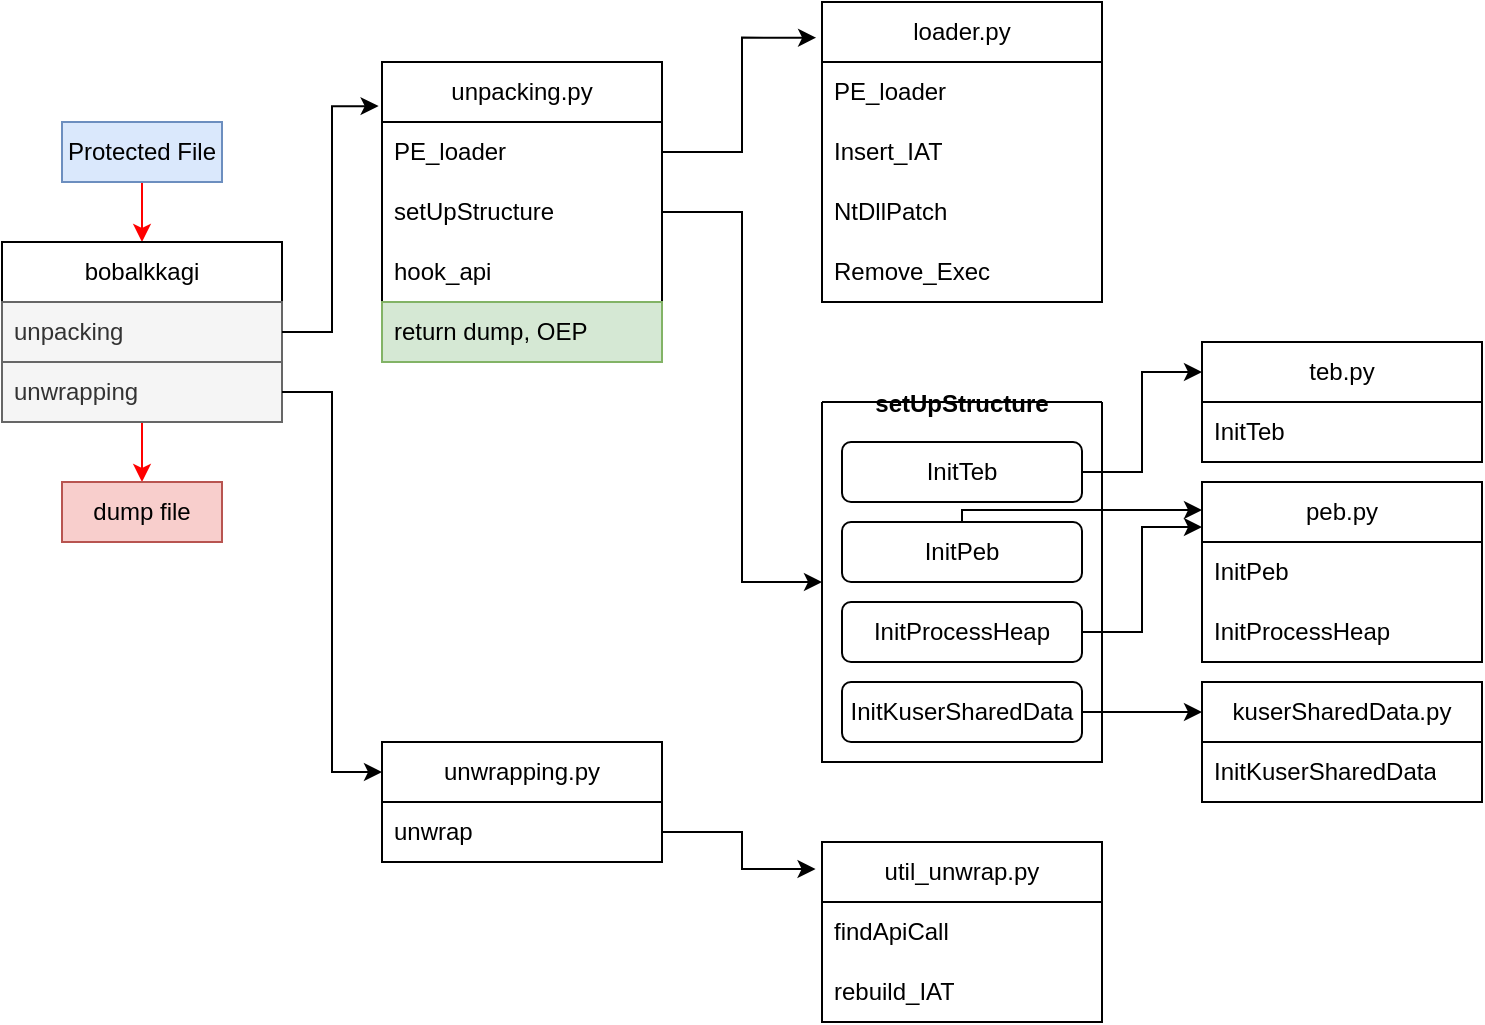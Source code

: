 <mxfile version="20.6.2" type="github">
  <diagram id="_suayj8l5mrwuvONxj8S" name="페이지-1">
    <mxGraphModel dx="1221" dy="566" grid="1" gridSize="10" guides="1" tooltips="1" connect="1" arrows="1" fold="1" page="1" pageScale="1" pageWidth="827" pageHeight="1169" math="0" shadow="0">
      <root>
        <mxCell id="0" />
        <mxCell id="1" parent="0" />
        <mxCell id="VxMhAQQ1G3gWdsac0ksz-92" style="edgeStyle=orthogonalEdgeStyle;rounded=0;orthogonalLoop=1;jettySize=auto;html=1;entryX=0.5;entryY=0;entryDx=0;entryDy=0;strokeColor=#FF0000;" edge="1" parent="1" source="VxMhAQQ1G3gWdsac0ksz-1" target="VxMhAQQ1G3gWdsac0ksz-2">
          <mxGeometry relative="1" as="geometry" />
        </mxCell>
        <mxCell id="VxMhAQQ1G3gWdsac0ksz-1" value="Protected File" style="rounded=0;whiteSpace=wrap;html=1;fillColor=#dae8fc;strokeColor=#6c8ebf;" vertex="1" parent="1">
          <mxGeometry x="120" y="80" width="80" height="30" as="geometry" />
        </mxCell>
        <mxCell id="VxMhAQQ1G3gWdsac0ksz-96" style="edgeStyle=orthogonalEdgeStyle;rounded=0;orthogonalLoop=1;jettySize=auto;html=1;strokeColor=#FF0000;" edge="1" parent="1" source="VxMhAQQ1G3gWdsac0ksz-2" target="VxMhAQQ1G3gWdsac0ksz-93">
          <mxGeometry relative="1" as="geometry" />
        </mxCell>
        <mxCell id="VxMhAQQ1G3gWdsac0ksz-2" value="bobalkkagi" style="swimlane;fontStyle=0;childLayout=stackLayout;horizontal=1;startSize=30;horizontalStack=0;resizeParent=1;resizeParentMax=0;resizeLast=0;collapsible=1;marginBottom=0;whiteSpace=wrap;html=1;" vertex="1" parent="1">
          <mxGeometry x="90" y="140" width="140" height="90" as="geometry" />
        </mxCell>
        <mxCell id="VxMhAQQ1G3gWdsac0ksz-3" value="unpacking" style="text;strokeColor=#666666;fillColor=#f5f5f5;align=left;verticalAlign=middle;spacingLeft=4;spacingRight=4;overflow=hidden;points=[[0,0.5],[1,0.5]];portConstraint=eastwest;rotatable=0;whiteSpace=wrap;html=1;fontColor=#333333;" vertex="1" parent="VxMhAQQ1G3gWdsac0ksz-2">
          <mxGeometry y="30" width="140" height="30" as="geometry" />
        </mxCell>
        <mxCell id="VxMhAQQ1G3gWdsac0ksz-4" value="unwrapping" style="text;strokeColor=#666666;fillColor=#f5f5f5;align=left;verticalAlign=middle;spacingLeft=4;spacingRight=4;overflow=hidden;points=[[0,0.5],[1,0.5]];portConstraint=eastwest;rotatable=0;whiteSpace=wrap;html=1;fontColor=#333333;" vertex="1" parent="VxMhAQQ1G3gWdsac0ksz-2">
          <mxGeometry y="60" width="140" height="30" as="geometry" />
        </mxCell>
        <mxCell id="VxMhAQQ1G3gWdsac0ksz-8" value="unpacking.py" style="swimlane;fontStyle=0;childLayout=stackLayout;horizontal=1;startSize=30;horizontalStack=0;resizeParent=1;resizeParentMax=0;resizeLast=0;collapsible=1;marginBottom=0;whiteSpace=wrap;html=1;" vertex="1" parent="1">
          <mxGeometry x="280" y="50" width="140" height="150" as="geometry" />
        </mxCell>
        <mxCell id="VxMhAQQ1G3gWdsac0ksz-9" value="PE_loader" style="text;strokeColor=none;fillColor=none;align=left;verticalAlign=middle;spacingLeft=4;spacingRight=4;overflow=hidden;points=[[0,0.5],[1,0.5]];portConstraint=eastwest;rotatable=0;whiteSpace=wrap;html=1;" vertex="1" parent="VxMhAQQ1G3gWdsac0ksz-8">
          <mxGeometry y="30" width="140" height="30" as="geometry" />
        </mxCell>
        <mxCell id="VxMhAQQ1G3gWdsac0ksz-10" value="setUpStructure" style="text;strokeColor=none;fillColor=none;align=left;verticalAlign=middle;spacingLeft=4;spacingRight=4;overflow=hidden;points=[[0,0.5],[1,0.5]];portConstraint=eastwest;rotatable=0;whiteSpace=wrap;html=1;" vertex="1" parent="VxMhAQQ1G3gWdsac0ksz-8">
          <mxGeometry y="60" width="140" height="30" as="geometry" />
        </mxCell>
        <mxCell id="VxMhAQQ1G3gWdsac0ksz-11" value="hook_api" style="text;strokeColor=none;fillColor=none;align=left;verticalAlign=middle;spacingLeft=4;spacingRight=4;overflow=hidden;points=[[0,0.5],[1,0.5]];portConstraint=eastwest;rotatable=0;whiteSpace=wrap;html=1;" vertex="1" parent="VxMhAQQ1G3gWdsac0ksz-8">
          <mxGeometry y="90" width="140" height="30" as="geometry" />
        </mxCell>
        <mxCell id="VxMhAQQ1G3gWdsac0ksz-76" value="return dump, OEP" style="text;strokeColor=#82b366;fillColor=#d5e8d4;align=left;verticalAlign=middle;spacingLeft=4;spacingRight=4;overflow=hidden;points=[[0,0.5],[1,0.5]];portConstraint=eastwest;rotatable=0;whiteSpace=wrap;html=1;" vertex="1" parent="VxMhAQQ1G3gWdsac0ksz-8">
          <mxGeometry y="120" width="140" height="30" as="geometry" />
        </mxCell>
        <mxCell id="VxMhAQQ1G3gWdsac0ksz-12" style="edgeStyle=orthogonalEdgeStyle;rounded=0;orthogonalLoop=1;jettySize=auto;html=1;entryX=-0.012;entryY=0.147;entryDx=0;entryDy=0;entryPerimeter=0;" edge="1" parent="1" source="VxMhAQQ1G3gWdsac0ksz-3" target="VxMhAQQ1G3gWdsac0ksz-8">
          <mxGeometry relative="1" as="geometry" />
        </mxCell>
        <mxCell id="VxMhAQQ1G3gWdsac0ksz-13" value="loader.py" style="swimlane;fontStyle=0;childLayout=stackLayout;horizontal=1;startSize=30;horizontalStack=0;resizeParent=1;resizeParentMax=0;resizeLast=0;collapsible=1;marginBottom=0;whiteSpace=wrap;html=1;" vertex="1" parent="1">
          <mxGeometry x="500" y="20" width="140" height="150" as="geometry" />
        </mxCell>
        <mxCell id="VxMhAQQ1G3gWdsac0ksz-14" value="PE_loader" style="text;strokeColor=none;fillColor=none;align=left;verticalAlign=middle;spacingLeft=4;spacingRight=4;overflow=hidden;points=[[0,0.5],[1,0.5]];portConstraint=eastwest;rotatable=0;whiteSpace=wrap;html=1;" vertex="1" parent="VxMhAQQ1G3gWdsac0ksz-13">
          <mxGeometry y="30" width="140" height="30" as="geometry" />
        </mxCell>
        <mxCell id="VxMhAQQ1G3gWdsac0ksz-15" value="Insert_IAT" style="text;strokeColor=none;fillColor=none;align=left;verticalAlign=middle;spacingLeft=4;spacingRight=4;overflow=hidden;points=[[0,0.5],[1,0.5]];portConstraint=eastwest;rotatable=0;whiteSpace=wrap;html=1;" vertex="1" parent="VxMhAQQ1G3gWdsac0ksz-13">
          <mxGeometry y="60" width="140" height="30" as="geometry" />
        </mxCell>
        <mxCell id="VxMhAQQ1G3gWdsac0ksz-16" value="NtDllPatch" style="text;strokeColor=none;fillColor=none;align=left;verticalAlign=middle;spacingLeft=4;spacingRight=4;overflow=hidden;points=[[0,0.5],[1,0.5]];portConstraint=eastwest;rotatable=0;whiteSpace=wrap;html=1;" vertex="1" parent="VxMhAQQ1G3gWdsac0ksz-13">
          <mxGeometry y="90" width="140" height="30" as="geometry" />
        </mxCell>
        <mxCell id="VxMhAQQ1G3gWdsac0ksz-29" value="Remove_Exec" style="text;strokeColor=none;fillColor=none;align=left;verticalAlign=middle;spacingLeft=4;spacingRight=4;overflow=hidden;points=[[0,0.5],[1,0.5]];portConstraint=eastwest;rotatable=0;whiteSpace=wrap;html=1;" vertex="1" parent="VxMhAQQ1G3gWdsac0ksz-13">
          <mxGeometry y="120" width="140" height="30" as="geometry" />
        </mxCell>
        <mxCell id="VxMhAQQ1G3gWdsac0ksz-19" style="edgeStyle=orthogonalEdgeStyle;rounded=0;orthogonalLoop=1;jettySize=auto;html=1;entryX=-0.021;entryY=0.119;entryDx=0;entryDy=0;entryPerimeter=0;" edge="1" parent="1" source="VxMhAQQ1G3gWdsac0ksz-9" target="VxMhAQQ1G3gWdsac0ksz-13">
          <mxGeometry relative="1" as="geometry" />
        </mxCell>
        <mxCell id="VxMhAQQ1G3gWdsac0ksz-44" value="setUpStructure" style="swimlane;startSize=0;" vertex="1" parent="1">
          <mxGeometry x="500" y="220" width="140" height="180" as="geometry">
            <mxRectangle x="560" y="210" width="50" height="40" as="alternateBounds" />
          </mxGeometry>
        </mxCell>
        <mxCell id="VxMhAQQ1G3gWdsac0ksz-46" value="InitTeb" style="rounded=1;whiteSpace=wrap;html=1;" vertex="1" parent="VxMhAQQ1G3gWdsac0ksz-44">
          <mxGeometry x="10" y="20" width="120" height="30" as="geometry" />
        </mxCell>
        <mxCell id="VxMhAQQ1G3gWdsac0ksz-47" value="InitPeb" style="rounded=1;whiteSpace=wrap;html=1;" vertex="1" parent="VxMhAQQ1G3gWdsac0ksz-44">
          <mxGeometry x="10" y="60" width="120" height="30" as="geometry" />
        </mxCell>
        <mxCell id="VxMhAQQ1G3gWdsac0ksz-48" value="InitProcessHeap" style="rounded=1;whiteSpace=wrap;html=1;" vertex="1" parent="VxMhAQQ1G3gWdsac0ksz-44">
          <mxGeometry x="10" y="100" width="120" height="30" as="geometry" />
        </mxCell>
        <mxCell id="VxMhAQQ1G3gWdsac0ksz-49" value="InitKuserSharedData" style="rounded=1;whiteSpace=wrap;html=1;" vertex="1" parent="VxMhAQQ1G3gWdsac0ksz-44">
          <mxGeometry x="10" y="140" width="120" height="30" as="geometry" />
        </mxCell>
        <mxCell id="VxMhAQQ1G3gWdsac0ksz-57" style="edgeStyle=orthogonalEdgeStyle;rounded=0;orthogonalLoop=1;jettySize=auto;html=1;entryX=0;entryY=0.5;entryDx=0;entryDy=0;" edge="1" parent="1" source="VxMhAQQ1G3gWdsac0ksz-10" target="VxMhAQQ1G3gWdsac0ksz-44">
          <mxGeometry relative="1" as="geometry" />
        </mxCell>
        <mxCell id="VxMhAQQ1G3gWdsac0ksz-58" value="teb.py" style="swimlane;fontStyle=0;childLayout=stackLayout;horizontal=1;startSize=30;horizontalStack=0;resizeParent=1;resizeParentMax=0;resizeLast=0;collapsible=1;marginBottom=0;whiteSpace=wrap;html=1;" vertex="1" parent="1">
          <mxGeometry x="690" y="190" width="140" height="60" as="geometry" />
        </mxCell>
        <mxCell id="VxMhAQQ1G3gWdsac0ksz-59" value="InitTeb" style="text;strokeColor=none;fillColor=none;align=left;verticalAlign=middle;spacingLeft=4;spacingRight=4;overflow=hidden;points=[[0,0.5],[1,0.5]];portConstraint=eastwest;rotatable=0;whiteSpace=wrap;html=1;" vertex="1" parent="VxMhAQQ1G3gWdsac0ksz-58">
          <mxGeometry y="30" width="140" height="30" as="geometry" />
        </mxCell>
        <mxCell id="VxMhAQQ1G3gWdsac0ksz-62" style="edgeStyle=orthogonalEdgeStyle;rounded=0;orthogonalLoop=1;jettySize=auto;html=1;entryX=0;entryY=0.25;entryDx=0;entryDy=0;" edge="1" parent="1" source="VxMhAQQ1G3gWdsac0ksz-46" target="VxMhAQQ1G3gWdsac0ksz-58">
          <mxGeometry relative="1" as="geometry" />
        </mxCell>
        <mxCell id="VxMhAQQ1G3gWdsac0ksz-63" value="peb.py" style="swimlane;fontStyle=0;childLayout=stackLayout;horizontal=1;startSize=30;horizontalStack=0;resizeParent=1;resizeParentMax=0;resizeLast=0;collapsible=1;marginBottom=0;whiteSpace=wrap;html=1;" vertex="1" parent="1">
          <mxGeometry x="690" y="260" width="140" height="90" as="geometry" />
        </mxCell>
        <mxCell id="VxMhAQQ1G3gWdsac0ksz-64" value="InitPeb" style="text;strokeColor=none;fillColor=none;align=left;verticalAlign=middle;spacingLeft=4;spacingRight=4;overflow=hidden;points=[[0,0.5],[1,0.5]];portConstraint=eastwest;rotatable=0;whiteSpace=wrap;html=1;" vertex="1" parent="VxMhAQQ1G3gWdsac0ksz-63">
          <mxGeometry y="30" width="140" height="30" as="geometry" />
        </mxCell>
        <mxCell id="VxMhAQQ1G3gWdsac0ksz-65" value="InitProcessHeap" style="text;strokeColor=none;fillColor=none;align=left;verticalAlign=middle;spacingLeft=4;spacingRight=4;overflow=hidden;points=[[0,0.5],[1,0.5]];portConstraint=eastwest;rotatable=0;whiteSpace=wrap;html=1;" vertex="1" parent="VxMhAQQ1G3gWdsac0ksz-63">
          <mxGeometry y="60" width="140" height="30" as="geometry" />
        </mxCell>
        <mxCell id="VxMhAQQ1G3gWdsac0ksz-68" style="edgeStyle=orthogonalEdgeStyle;rounded=0;orthogonalLoop=1;jettySize=auto;html=1;entryX=0;entryY=0.25;entryDx=0;entryDy=0;" edge="1" parent="1" source="VxMhAQQ1G3gWdsac0ksz-48" target="VxMhAQQ1G3gWdsac0ksz-63">
          <mxGeometry relative="1" as="geometry" />
        </mxCell>
        <mxCell id="VxMhAQQ1G3gWdsac0ksz-69" style="edgeStyle=orthogonalEdgeStyle;rounded=0;orthogonalLoop=1;jettySize=auto;html=1;" edge="1" parent="1" source="VxMhAQQ1G3gWdsac0ksz-47" target="VxMhAQQ1G3gWdsac0ksz-63">
          <mxGeometry relative="1" as="geometry">
            <Array as="points">
              <mxPoint x="570" y="274" />
            </Array>
          </mxGeometry>
        </mxCell>
        <mxCell id="VxMhAQQ1G3gWdsac0ksz-70" value="kuserSharedData.py" style="swimlane;fontStyle=0;childLayout=stackLayout;horizontal=1;startSize=30;horizontalStack=0;resizeParent=1;resizeParentMax=0;resizeLast=0;collapsible=1;marginBottom=0;whiteSpace=wrap;html=1;" vertex="1" parent="1">
          <mxGeometry x="690" y="360" width="140" height="60" as="geometry" />
        </mxCell>
        <mxCell id="VxMhAQQ1G3gWdsac0ksz-71" value="InitKuserSharedData" style="text;strokeColor=none;fillColor=none;align=left;verticalAlign=middle;spacingLeft=4;spacingRight=4;overflow=hidden;points=[[0,0.5],[1,0.5]];portConstraint=eastwest;rotatable=0;whiteSpace=wrap;html=1;" vertex="1" parent="VxMhAQQ1G3gWdsac0ksz-70">
          <mxGeometry y="30" width="140" height="30" as="geometry" />
        </mxCell>
        <mxCell id="VxMhAQQ1G3gWdsac0ksz-74" style="edgeStyle=orthogonalEdgeStyle;rounded=0;orthogonalLoop=1;jettySize=auto;html=1;entryX=0;entryY=0.25;entryDx=0;entryDy=0;" edge="1" parent="1" source="VxMhAQQ1G3gWdsac0ksz-49" target="VxMhAQQ1G3gWdsac0ksz-70">
          <mxGeometry relative="1" as="geometry" />
        </mxCell>
        <mxCell id="VxMhAQQ1G3gWdsac0ksz-78" value="unwrapping.py" style="swimlane;fontStyle=0;childLayout=stackLayout;horizontal=1;startSize=30;horizontalStack=0;resizeParent=1;resizeParentMax=0;resizeLast=0;collapsible=1;marginBottom=0;whiteSpace=wrap;html=1;" vertex="1" parent="1">
          <mxGeometry x="280" y="390" width="140" height="60" as="geometry" />
        </mxCell>
        <mxCell id="VxMhAQQ1G3gWdsac0ksz-79" value="unwrap" style="text;strokeColor=none;fillColor=none;align=left;verticalAlign=middle;spacingLeft=4;spacingRight=4;overflow=hidden;points=[[0,0.5],[1,0.5]];portConstraint=eastwest;rotatable=0;whiteSpace=wrap;html=1;" vertex="1" parent="VxMhAQQ1G3gWdsac0ksz-78">
          <mxGeometry y="30" width="140" height="30" as="geometry" />
        </mxCell>
        <mxCell id="VxMhAQQ1G3gWdsac0ksz-83" style="edgeStyle=orthogonalEdgeStyle;rounded=0;orthogonalLoop=1;jettySize=auto;html=1;entryX=0;entryY=0.25;entryDx=0;entryDy=0;" edge="1" parent="1" source="VxMhAQQ1G3gWdsac0ksz-4" target="VxMhAQQ1G3gWdsac0ksz-78">
          <mxGeometry relative="1" as="geometry" />
        </mxCell>
        <mxCell id="VxMhAQQ1G3gWdsac0ksz-84" value="util_unwrap.py" style="swimlane;fontStyle=0;childLayout=stackLayout;horizontal=1;startSize=30;horizontalStack=0;resizeParent=1;resizeParentMax=0;resizeLast=0;collapsible=1;marginBottom=0;whiteSpace=wrap;html=1;" vertex="1" parent="1">
          <mxGeometry x="500" y="440" width="140" height="90" as="geometry" />
        </mxCell>
        <mxCell id="VxMhAQQ1G3gWdsac0ksz-85" value="findApiCall" style="text;strokeColor=none;fillColor=none;align=left;verticalAlign=middle;spacingLeft=4;spacingRight=4;overflow=hidden;points=[[0,0.5],[1,0.5]];portConstraint=eastwest;rotatable=0;whiteSpace=wrap;html=1;" vertex="1" parent="VxMhAQQ1G3gWdsac0ksz-84">
          <mxGeometry y="30" width="140" height="30" as="geometry" />
        </mxCell>
        <mxCell id="VxMhAQQ1G3gWdsac0ksz-86" value="rebuild_IAT" style="text;strokeColor=none;fillColor=none;align=left;verticalAlign=middle;spacingLeft=4;spacingRight=4;overflow=hidden;points=[[0,0.5],[1,0.5]];portConstraint=eastwest;rotatable=0;whiteSpace=wrap;html=1;" vertex="1" parent="VxMhAQQ1G3gWdsac0ksz-84">
          <mxGeometry y="60" width="140" height="30" as="geometry" />
        </mxCell>
        <mxCell id="VxMhAQQ1G3gWdsac0ksz-90" style="edgeStyle=orthogonalEdgeStyle;rounded=0;orthogonalLoop=1;jettySize=auto;html=1;entryX=-0.023;entryY=0.15;entryDx=0;entryDy=0;entryPerimeter=0;" edge="1" parent="1" source="VxMhAQQ1G3gWdsac0ksz-79" target="VxMhAQQ1G3gWdsac0ksz-84">
          <mxGeometry relative="1" as="geometry" />
        </mxCell>
        <mxCell id="VxMhAQQ1G3gWdsac0ksz-93" value="dump file" style="rounded=0;whiteSpace=wrap;html=1;fillColor=#f8cecc;strokeColor=#b85450;" vertex="1" parent="1">
          <mxGeometry x="120" y="260" width="80" height="30" as="geometry" />
        </mxCell>
      </root>
    </mxGraphModel>
  </diagram>
</mxfile>
